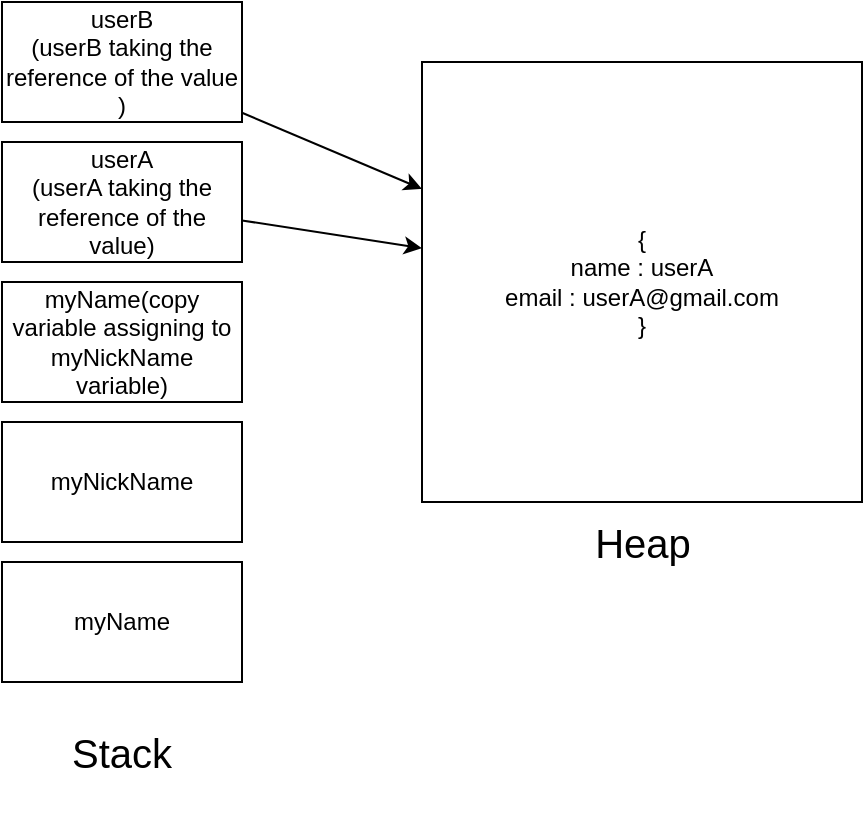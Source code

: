 <mxfile>
    <diagram id="7wFePxHW7DzGUXE4v5U7" name="Page-1">
        <mxGraphModel dx="538" dy="478" grid="1" gridSize="10" guides="1" tooltips="1" connect="1" arrows="1" fold="1" page="1" pageScale="1" pageWidth="850" pageHeight="1100" math="0" shadow="0">
            <root>
                <mxCell id="0"/>
                <mxCell id="1" parent="0"/>
                <mxCell id="9" style="edgeStyle=none;html=1;" edge="1" parent="1" source="2" target="8">
                    <mxGeometry relative="1" as="geometry"/>
                </mxCell>
                <mxCell id="2" value="userB&lt;br&gt;(userB taking the reference of the value )" style="rounded=0;whiteSpace=wrap;html=1;" vertex="1" parent="1">
                    <mxGeometry x="100" y="90" width="120" height="60" as="geometry"/>
                </mxCell>
                <mxCell id="10" style="edgeStyle=none;html=1;" edge="1" parent="1" source="3" target="8">
                    <mxGeometry relative="1" as="geometry"/>
                </mxCell>
                <mxCell id="3" value="userA&lt;br&gt;(userA taking the reference of the value)" style="rounded=0;whiteSpace=wrap;html=1;" vertex="1" parent="1">
                    <mxGeometry x="100" y="160" width="120" height="60" as="geometry"/>
                </mxCell>
                <mxCell id="4" value="myName(copy variable assigning to myNickName variable)" style="rounded=0;whiteSpace=wrap;html=1;" vertex="1" parent="1">
                    <mxGeometry x="100" y="230" width="120" height="60" as="geometry"/>
                </mxCell>
                <mxCell id="5" value="myNickName" style="rounded=0;whiteSpace=wrap;html=1;" vertex="1" parent="1">
                    <mxGeometry x="100" y="300" width="120" height="60" as="geometry"/>
                </mxCell>
                <mxCell id="6" value="myName" style="rounded=0;whiteSpace=wrap;html=1;" vertex="1" parent="1">
                    <mxGeometry x="100" y="370" width="120" height="60" as="geometry"/>
                </mxCell>
                <mxCell id="8" value="{&lt;br&gt;name : userA&lt;br&gt;email : userA@gmail.com&lt;br&gt;}" style="whiteSpace=wrap;html=1;aspect=fixed;" vertex="1" parent="1">
                    <mxGeometry x="310" y="120" width="220" height="220" as="geometry"/>
                </mxCell>
                <mxCell id="11" value="&lt;font style=&quot;font-size: 20px;&quot;&gt;Stack&lt;/font&gt;" style="text;html=1;strokeColor=none;fillColor=none;align=center;verticalAlign=middle;whiteSpace=wrap;rounded=0;" vertex="1" parent="1">
                    <mxGeometry x="110" y="430" width="100" height="70" as="geometry"/>
                </mxCell>
                <mxCell id="12" value="Heap&lt;br&gt;" style="text;html=1;align=center;verticalAlign=middle;resizable=0;points=[];autosize=1;strokeColor=none;fillColor=none;fontSize=20;" vertex="1" parent="1">
                    <mxGeometry x="385" y="340" width="70" height="40" as="geometry"/>
                </mxCell>
            </root>
        </mxGraphModel>
    </diagram>
</mxfile>